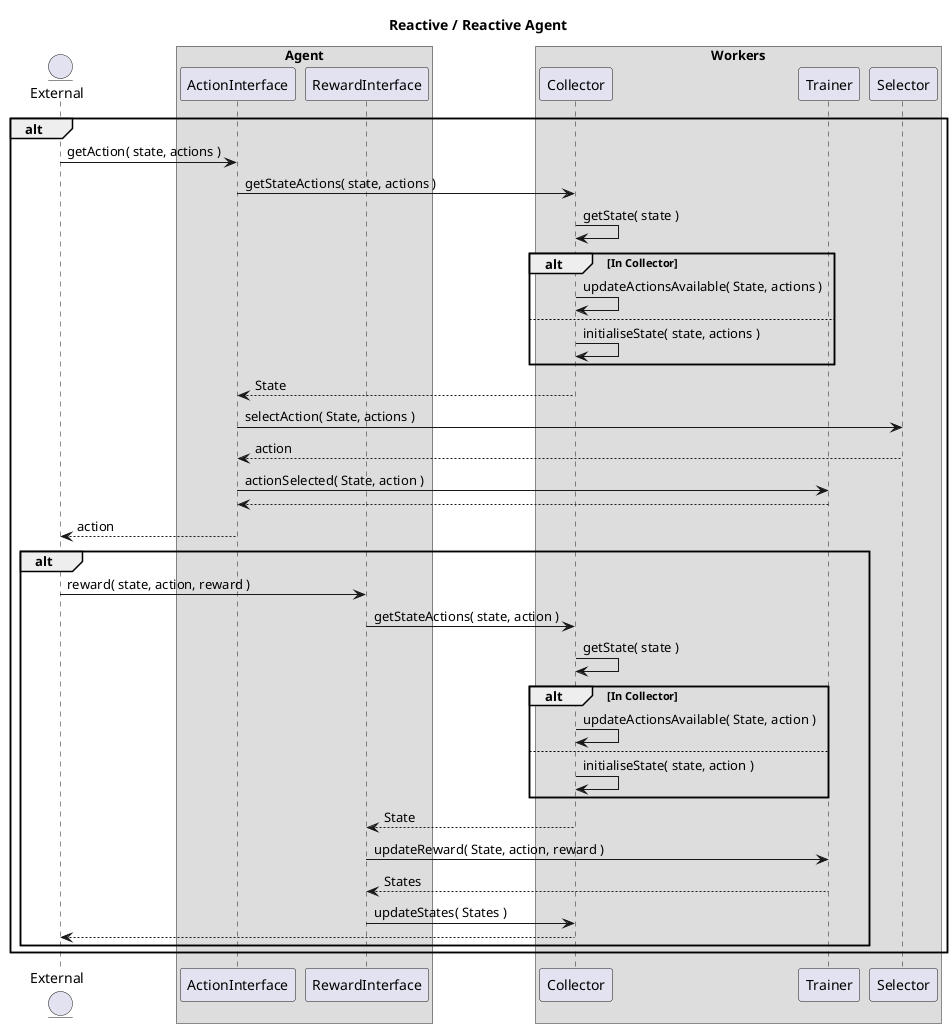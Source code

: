 @startuml

title Reactive / Reactive Agent

entity External

box "Agent"
  participant ActionInterface 
  participant RewardInterface 
end box

box "Workers"
  participant Collector
  participant Trainer
  participant Selector 
end box

alt 
  External          -> ActionInterface : getAction( state, actions )
  ActionInterface   -> Collector : getStateActions( state, actions )
  Collector         -> Collector : getState( state )

  alt In Collector
    Collector   -> Collector : updateActionsAvailable( State, actions )
  else 
    Collector   -> Collector : initialiseState( state, actions )
  end

  ActionInterface    <-- Collector : State
  ActionInterface     -> Selector  : selectAction( State, actions )
  ActionInterface    <-- Selector  : action
  ActionInterface     -> Trainer   : actionSelected( State, action )
  ActionInterface    <-- Trainer
  External           <-- ActionInterface : action

  alt 
    External          -> RewardInterface : reward( state, action, reward )
    RewardInterface   -> Collector : getStateActions( state, action )
    Collector         -> Collector : getState( state )

    alt In Collector
      Collector   -> Collector : updateActionsAvailable( State, action )
    else
      Collector   -> Collector : initialiseState( state, action )
    end

    RewardInterface    <-- Collector : State
    RewardInterface     -> Trainer   : updateReward( State, action, reward )
    RewardInterface    <-- Trainer   : States
    RewardInterface     -> Collector : updateStates( States )
    External           <-- Collector
  end 
end

@enduml